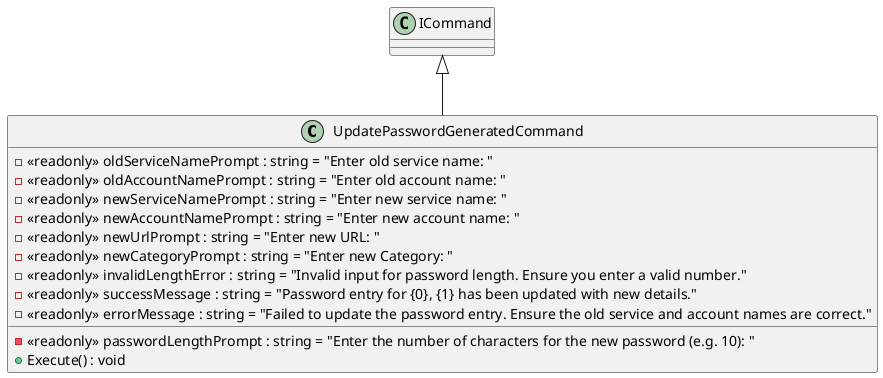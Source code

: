 @startuml
class UpdatePasswordGeneratedCommand {
    - <<readonly>> oldServiceNamePrompt : string = "Enter old service name: "
    - <<readonly>> oldAccountNamePrompt : string = "Enter old account name: "
    - <<readonly>> newServiceNamePrompt : string = "Enter new service name: "
    - <<readonly>> newAccountNamePrompt : string = "Enter new account name: "
    - <<readonly>> newUrlPrompt : string = "Enter new URL: "
    - <<readonly>> newCategoryPrompt : string = "Enter new Category: "
    - <<readonly>> passwordLengthPrompt : string = "Enter the number of characters for the new password (e.g. 10): "
    - <<readonly>> invalidLengthError : string = "Invalid input for password length. Ensure you enter a valid number."
    - <<readonly>> successMessage : string = "Password entry for {0&#125;, {1&#125; has been updated with new details."
    - <<readonly>> errorMessage : string = "Failed to update the password entry. Ensure the old service and account names are correct."
    + Execute() : void
}
ICommand <|-- UpdatePasswordGeneratedCommand
@enduml
